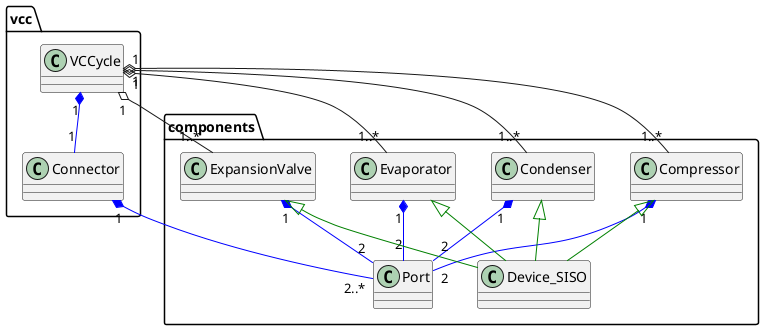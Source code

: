 @startuml
vcc.VCCycle "1" *-[#blue]- "1" vcc.Connector 
vcc.VCCycle "1" o-- "1..*" components.Compressor 
vcc.VCCycle "1" o-- "1..*" components.Condenser
vcc.VCCycle "1" o-- "1..*" components.Evaporator
vcc.VCCycle "1" o-- "1..*" components.ExpansionValve

vcc.Connector "1" *-[#blue]- "2..*" components.Port
components.Compressor "1" *-[#blue]- "2" components.Port
components.ExpansionValve "1" *-[#blue]- "2" components.Port
components.Evaporator "1" *-[#blue]- "2" components.Port
components.Condenser "1" *-[#blue]- "2" components.Port

components.Compressor <|-[#green]- components.Device_SISO  
components.Condenser <|-[#green]- components.Device_SISO  
components.Evaporator <|-[#green]- components.Device_SISO  
components.ExpansionValve <|-[#green]- components.Device_SISO  
@enduml
